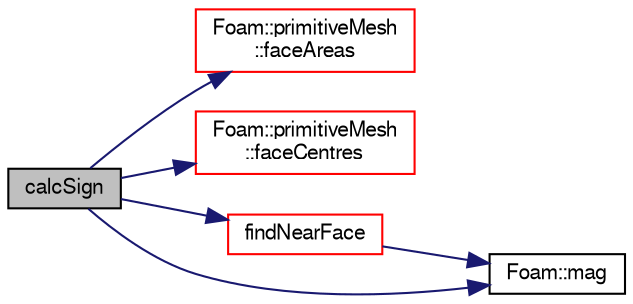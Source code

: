 digraph "calcSign"
{
  bgcolor="transparent";
  edge [fontname="FreeSans",fontsize="10",labelfontname="FreeSans",labelfontsize="10"];
  node [fontname="FreeSans",fontsize="10",shape=record];
  rankdir="LR";
  Node594 [label="calcSign",height=0.2,width=0.4,color="black", fillcolor="grey75", style="filled", fontcolor="black"];
  Node594 -> Node595 [color="midnightblue",fontsize="10",style="solid",fontname="FreeSans"];
  Node595 [label="Foam::primitiveMesh\l::faceAreas",height=0.2,width=0.4,color="red",URL="$a27530.html#adefd042a02b5fa7ab8ab95063a631420"];
  Node594 -> Node649 [color="midnightblue",fontsize="10",style="solid",fontname="FreeSans"];
  Node649 [label="Foam::primitiveMesh\l::faceCentres",height=0.2,width=0.4,color="red",URL="$a27530.html#a3319847c9ee813a5398d011b08de25a4"];
  Node594 -> Node650 [color="midnightblue",fontsize="10",style="solid",fontname="FreeSans"];
  Node650 [label="findNearFace",height=0.2,width=0.4,color="red",URL="$a29314.html#a6f3ffbebdbdd53b9567f23e683c944fb",tooltip="Returns face label (or -1) of face which is close to sample. "];
  Node650 -> Node643 [color="midnightblue",fontsize="10",style="solid",fontname="FreeSans"];
  Node643 [label="Foam::mag",height=0.2,width=0.4,color="black",URL="$a21124.html#a929da2a3fdcf3dacbbe0487d3a330dae"];
  Node594 -> Node643 [color="midnightblue",fontsize="10",style="solid",fontname="FreeSans"];
}

